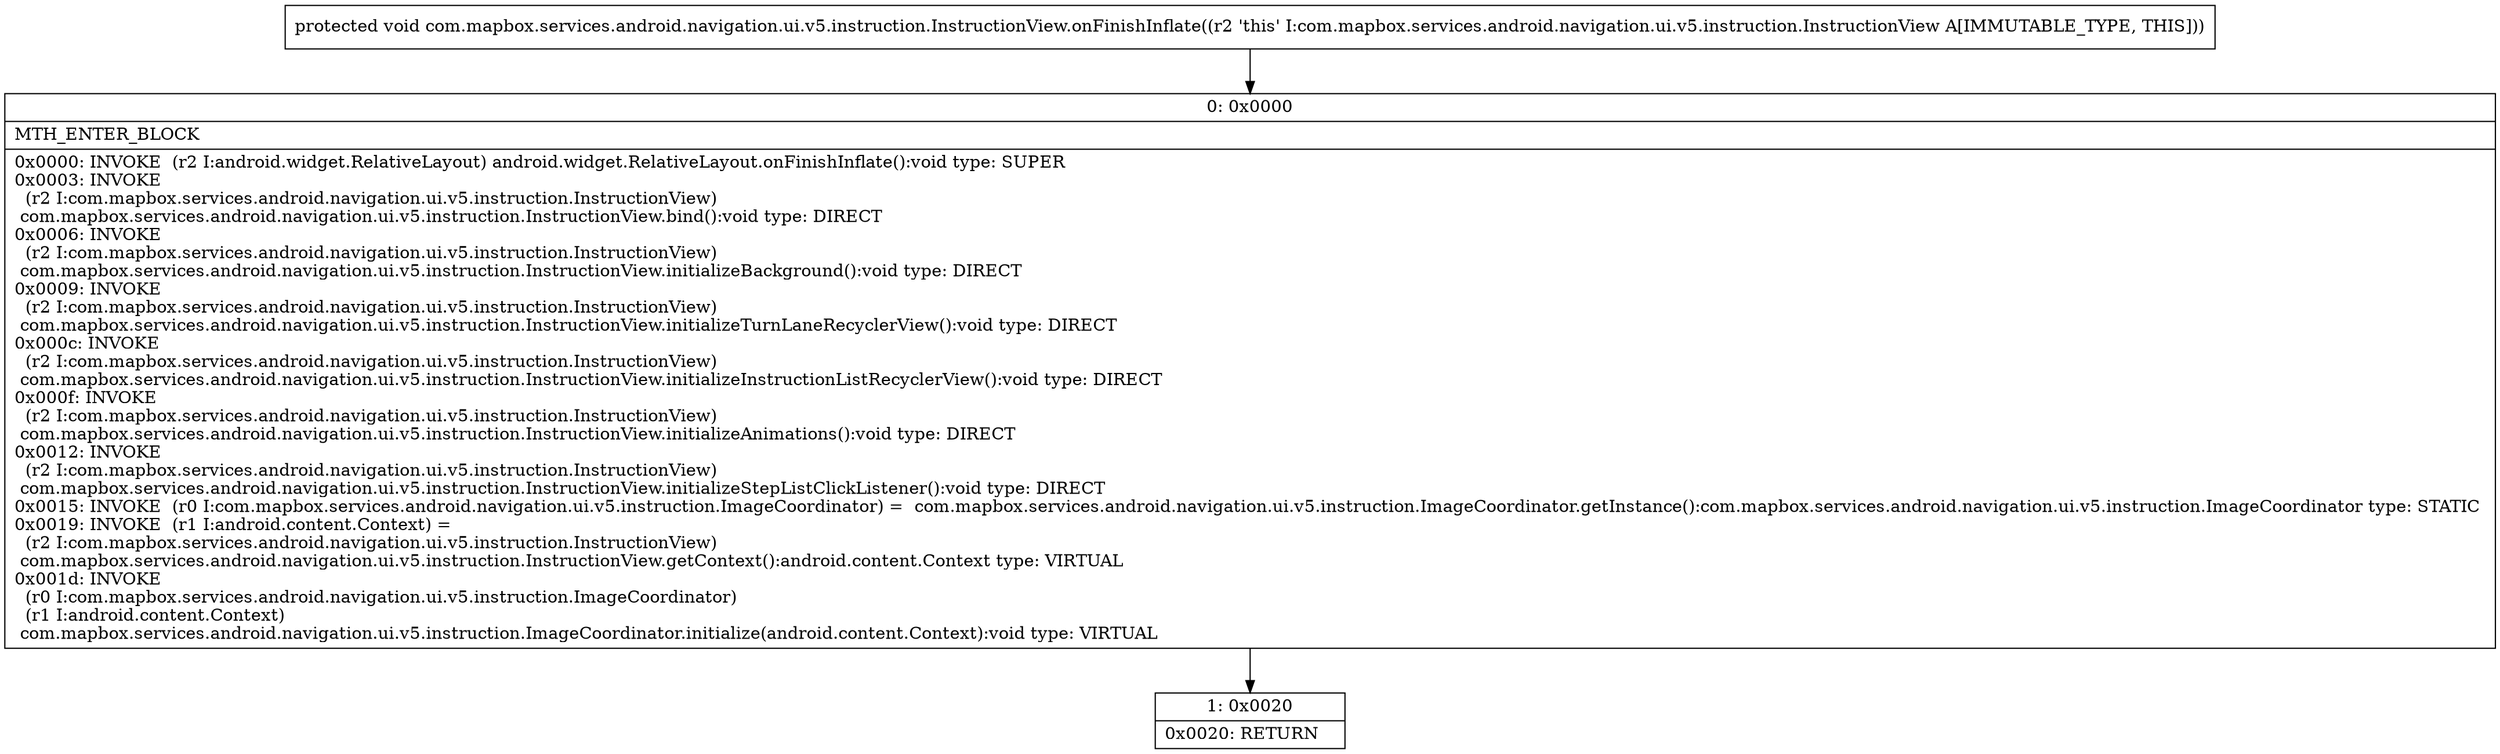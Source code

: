 digraph "CFG forcom.mapbox.services.android.navigation.ui.v5.instruction.InstructionView.onFinishInflate()V" {
Node_0 [shape=record,label="{0\:\ 0x0000|MTH_ENTER_BLOCK\l|0x0000: INVOKE  (r2 I:android.widget.RelativeLayout) android.widget.RelativeLayout.onFinishInflate():void type: SUPER \l0x0003: INVOKE  \l  (r2 I:com.mapbox.services.android.navigation.ui.v5.instruction.InstructionView)\l com.mapbox.services.android.navigation.ui.v5.instruction.InstructionView.bind():void type: DIRECT \l0x0006: INVOKE  \l  (r2 I:com.mapbox.services.android.navigation.ui.v5.instruction.InstructionView)\l com.mapbox.services.android.navigation.ui.v5.instruction.InstructionView.initializeBackground():void type: DIRECT \l0x0009: INVOKE  \l  (r2 I:com.mapbox.services.android.navigation.ui.v5.instruction.InstructionView)\l com.mapbox.services.android.navigation.ui.v5.instruction.InstructionView.initializeTurnLaneRecyclerView():void type: DIRECT \l0x000c: INVOKE  \l  (r2 I:com.mapbox.services.android.navigation.ui.v5.instruction.InstructionView)\l com.mapbox.services.android.navigation.ui.v5.instruction.InstructionView.initializeInstructionListRecyclerView():void type: DIRECT \l0x000f: INVOKE  \l  (r2 I:com.mapbox.services.android.navigation.ui.v5.instruction.InstructionView)\l com.mapbox.services.android.navigation.ui.v5.instruction.InstructionView.initializeAnimations():void type: DIRECT \l0x0012: INVOKE  \l  (r2 I:com.mapbox.services.android.navigation.ui.v5.instruction.InstructionView)\l com.mapbox.services.android.navigation.ui.v5.instruction.InstructionView.initializeStepListClickListener():void type: DIRECT \l0x0015: INVOKE  (r0 I:com.mapbox.services.android.navigation.ui.v5.instruction.ImageCoordinator) =  com.mapbox.services.android.navigation.ui.v5.instruction.ImageCoordinator.getInstance():com.mapbox.services.android.navigation.ui.v5.instruction.ImageCoordinator type: STATIC \l0x0019: INVOKE  (r1 I:android.content.Context) = \l  (r2 I:com.mapbox.services.android.navigation.ui.v5.instruction.InstructionView)\l com.mapbox.services.android.navigation.ui.v5.instruction.InstructionView.getContext():android.content.Context type: VIRTUAL \l0x001d: INVOKE  \l  (r0 I:com.mapbox.services.android.navigation.ui.v5.instruction.ImageCoordinator)\l  (r1 I:android.content.Context)\l com.mapbox.services.android.navigation.ui.v5.instruction.ImageCoordinator.initialize(android.content.Context):void type: VIRTUAL \l}"];
Node_1 [shape=record,label="{1\:\ 0x0020|0x0020: RETURN   \l}"];
MethodNode[shape=record,label="{protected void com.mapbox.services.android.navigation.ui.v5.instruction.InstructionView.onFinishInflate((r2 'this' I:com.mapbox.services.android.navigation.ui.v5.instruction.InstructionView A[IMMUTABLE_TYPE, THIS])) }"];
MethodNode -> Node_0;
Node_0 -> Node_1;
}

